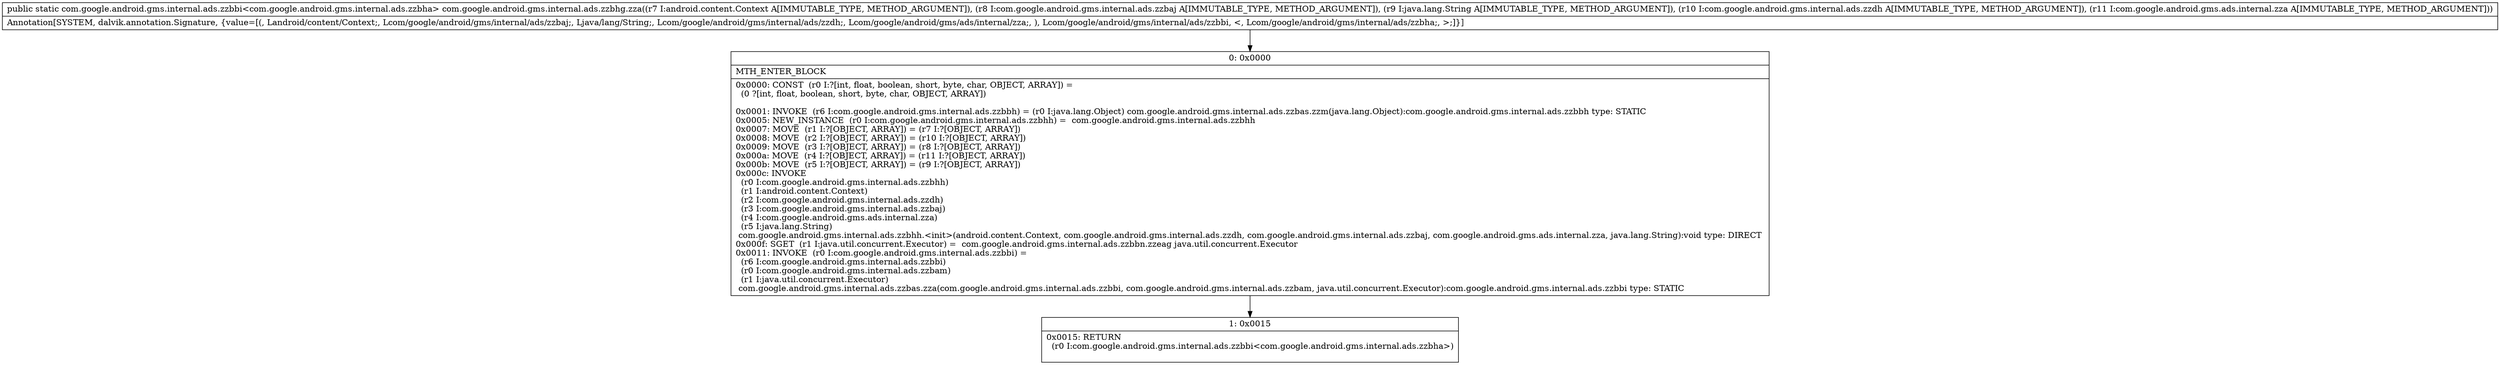 digraph "CFG forcom.google.android.gms.internal.ads.zzbhg.zza(Landroid\/content\/Context;Lcom\/google\/android\/gms\/internal\/ads\/zzbaj;Ljava\/lang\/String;Lcom\/google\/android\/gms\/internal\/ads\/zzdh;Lcom\/google\/android\/gms\/ads\/internal\/zza;)Lcom\/google\/android\/gms\/internal\/ads\/zzbbi;" {
Node_0 [shape=record,label="{0\:\ 0x0000|MTH_ENTER_BLOCK\l|0x0000: CONST  (r0 I:?[int, float, boolean, short, byte, char, OBJECT, ARRAY]) = \l  (0 ?[int, float, boolean, short, byte, char, OBJECT, ARRAY])\l \l0x0001: INVOKE  (r6 I:com.google.android.gms.internal.ads.zzbbh) = (r0 I:java.lang.Object) com.google.android.gms.internal.ads.zzbas.zzm(java.lang.Object):com.google.android.gms.internal.ads.zzbbh type: STATIC \l0x0005: NEW_INSTANCE  (r0 I:com.google.android.gms.internal.ads.zzbhh) =  com.google.android.gms.internal.ads.zzbhh \l0x0007: MOVE  (r1 I:?[OBJECT, ARRAY]) = (r7 I:?[OBJECT, ARRAY]) \l0x0008: MOVE  (r2 I:?[OBJECT, ARRAY]) = (r10 I:?[OBJECT, ARRAY]) \l0x0009: MOVE  (r3 I:?[OBJECT, ARRAY]) = (r8 I:?[OBJECT, ARRAY]) \l0x000a: MOVE  (r4 I:?[OBJECT, ARRAY]) = (r11 I:?[OBJECT, ARRAY]) \l0x000b: MOVE  (r5 I:?[OBJECT, ARRAY]) = (r9 I:?[OBJECT, ARRAY]) \l0x000c: INVOKE  \l  (r0 I:com.google.android.gms.internal.ads.zzbhh)\l  (r1 I:android.content.Context)\l  (r2 I:com.google.android.gms.internal.ads.zzdh)\l  (r3 I:com.google.android.gms.internal.ads.zzbaj)\l  (r4 I:com.google.android.gms.ads.internal.zza)\l  (r5 I:java.lang.String)\l com.google.android.gms.internal.ads.zzbhh.\<init\>(android.content.Context, com.google.android.gms.internal.ads.zzdh, com.google.android.gms.internal.ads.zzbaj, com.google.android.gms.ads.internal.zza, java.lang.String):void type: DIRECT \l0x000f: SGET  (r1 I:java.util.concurrent.Executor) =  com.google.android.gms.internal.ads.zzbbn.zzeag java.util.concurrent.Executor \l0x0011: INVOKE  (r0 I:com.google.android.gms.internal.ads.zzbbi) = \l  (r6 I:com.google.android.gms.internal.ads.zzbbi)\l  (r0 I:com.google.android.gms.internal.ads.zzbam)\l  (r1 I:java.util.concurrent.Executor)\l com.google.android.gms.internal.ads.zzbas.zza(com.google.android.gms.internal.ads.zzbbi, com.google.android.gms.internal.ads.zzbam, java.util.concurrent.Executor):com.google.android.gms.internal.ads.zzbbi type: STATIC \l}"];
Node_1 [shape=record,label="{1\:\ 0x0015|0x0015: RETURN  \l  (r0 I:com.google.android.gms.internal.ads.zzbbi\<com.google.android.gms.internal.ads.zzbha\>)\l \l}"];
MethodNode[shape=record,label="{public static com.google.android.gms.internal.ads.zzbbi\<com.google.android.gms.internal.ads.zzbha\> com.google.android.gms.internal.ads.zzbhg.zza((r7 I:android.content.Context A[IMMUTABLE_TYPE, METHOD_ARGUMENT]), (r8 I:com.google.android.gms.internal.ads.zzbaj A[IMMUTABLE_TYPE, METHOD_ARGUMENT]), (r9 I:java.lang.String A[IMMUTABLE_TYPE, METHOD_ARGUMENT]), (r10 I:com.google.android.gms.internal.ads.zzdh A[IMMUTABLE_TYPE, METHOD_ARGUMENT]), (r11 I:com.google.android.gms.ads.internal.zza A[IMMUTABLE_TYPE, METHOD_ARGUMENT]))  | Annotation[SYSTEM, dalvik.annotation.Signature, \{value=[(, Landroid\/content\/Context;, Lcom\/google\/android\/gms\/internal\/ads\/zzbaj;, Ljava\/lang\/String;, Lcom\/google\/android\/gms\/internal\/ads\/zzdh;, Lcom\/google\/android\/gms\/ads\/internal\/zza;, ), Lcom\/google\/android\/gms\/internal\/ads\/zzbbi, \<, Lcom\/google\/android\/gms\/internal\/ads\/zzbha;, \>;]\}]\l}"];
MethodNode -> Node_0;
Node_0 -> Node_1;
}

